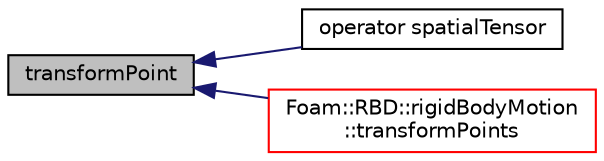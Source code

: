 digraph "transformPoint"
{
  bgcolor="transparent";
  edge [fontname="Helvetica",fontsize="10",labelfontname="Helvetica",labelfontsize="10"];
  node [fontname="Helvetica",fontsize="10",shape=record];
  rankdir="LR";
  Node99 [label="transformPoint",height=0.2,width=0.4,color="black", fillcolor="grey75", style="filled", fontcolor="black"];
  Node99 -> Node100 [dir="back",color="midnightblue",fontsize="10",style="solid",fontname="Helvetica"];
  Node100 [label="operator spatialTensor",height=0.2,width=0.4,color="black",URL="$a29465.html#aab22408aca9e9d51924075b00270f3e2",tooltip="Return transformation tensor ^BX_A. "];
  Node99 -> Node101 [dir="back",color="midnightblue",fontsize="10",style="solid",fontname="Helvetica"];
  Node101 [label="Foam::RBD::rigidBodyMotion\l::transformPoints",height=0.2,width=0.4,color="red",URL="$a30461.html#a38c2ab251606d5e5ab5f46fca935db39",tooltip="Transform the given initial pointField of the specified body. "];
}
